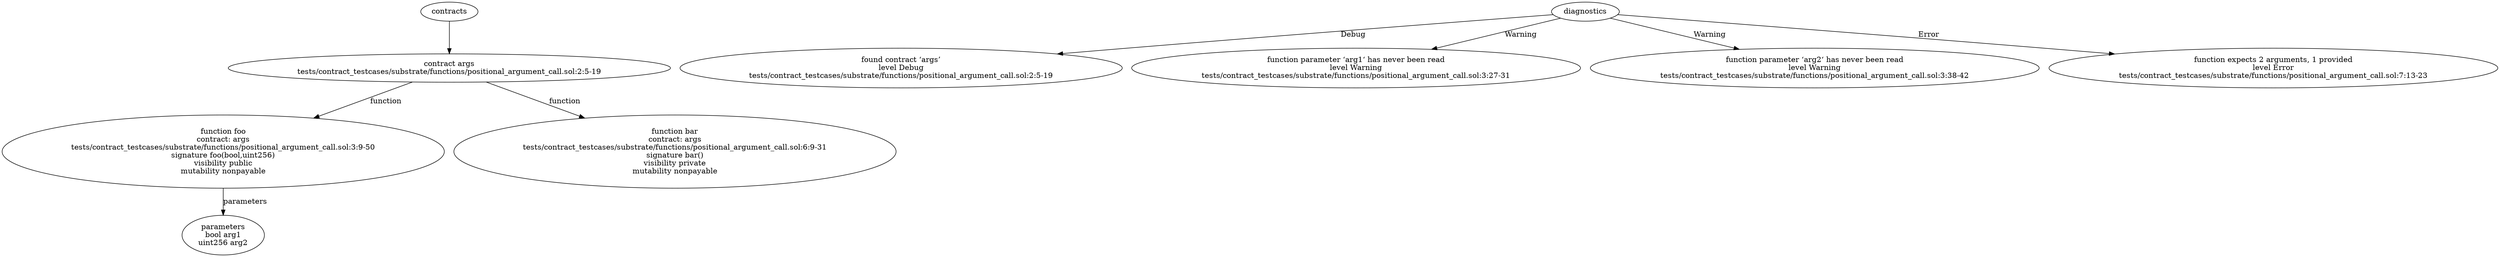 strict digraph "tests/contract_testcases/substrate/functions/positional_argument_call.sol" {
	contract [label="contract args\ntests/contract_testcases/substrate/functions/positional_argument_call.sol:2:5-19"]
	foo [label="function foo\ncontract: args\ntests/contract_testcases/substrate/functions/positional_argument_call.sol:3:9-50\nsignature foo(bool,uint256)\nvisibility public\nmutability nonpayable"]
	parameters [label="parameters\nbool arg1\nuint256 arg2"]
	bar [label="function bar\ncontract: args\ntests/contract_testcases/substrate/functions/positional_argument_call.sol:6:9-31\nsignature bar()\nvisibility private\nmutability nonpayable"]
	diagnostic [label="found contract ‘args’\nlevel Debug\ntests/contract_testcases/substrate/functions/positional_argument_call.sol:2:5-19"]
	diagnostic_7 [label="function parameter ‘arg1‘ has never been read\nlevel Warning\ntests/contract_testcases/substrate/functions/positional_argument_call.sol:3:27-31"]
	diagnostic_8 [label="function parameter ‘arg2‘ has never been read\nlevel Warning\ntests/contract_testcases/substrate/functions/positional_argument_call.sol:3:38-42"]
	diagnostic_9 [label="function expects 2 arguments, 1 provided\nlevel Error\ntests/contract_testcases/substrate/functions/positional_argument_call.sol:7:13-23"]
	contracts -> contract
	contract -> foo [label="function"]
	foo -> parameters [label="parameters"]
	contract -> bar [label="function"]
	diagnostics -> diagnostic [label="Debug"]
	diagnostics -> diagnostic_7 [label="Warning"]
	diagnostics -> diagnostic_8 [label="Warning"]
	diagnostics -> diagnostic_9 [label="Error"]
}
